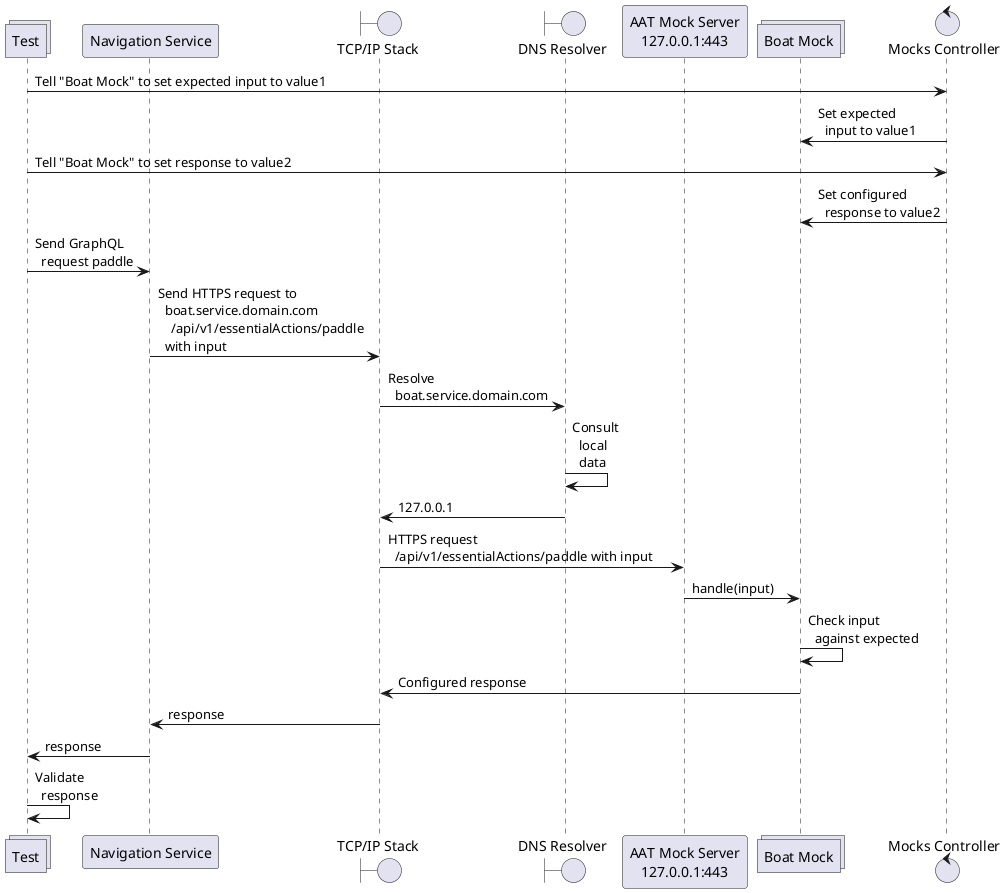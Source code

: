 @startuml mock-sequence

skinparam DefaultFontName Chalkduster
skinparam DefaultMonospacedFontName Monaco

collections "Test" as test
participant "Navigation Service" as system
boundary "TCP/IP Stack" as tcp
boundary "DNS Resolver" as resolver
participant mockServer [
AAT Mock Server
""127.0.0.1:443""
]
collections "Boat Mock" as boatMock
control "Mocks Controller" as mocksController

test -> mocksController: Tell "Boat Mock" to set expected input to ""value1""
mocksController -> boatMock: Set ""expected"" \n  input to ""value1""
test -> mocksController: Tell "Boat Mock" to set response to ""value2""
mocksController -> boatMock: Set configured \n  response to ""value2""

test -> system: Send GraphQL \n  request ""paddle""

system -> tcp: Send HTTPS request to \n  ""boat.service.domain.com""\n    ""/api/v1/essentialActions/paddle""\n  with ""input""
tcp -> resolver : Resolve \n  ""boat.service.domain.com""
resolver -> resolver : Consult \n  local \n  data
resolver -> tcp: ""127.0.0.1""
tcp -> mockServer: HTTPS request \n  ""/api/v1/essentialActions/paddle"" with ""input""
mockServer -> boatMock: ""handle(input)""
boatMock -> boatMock: Check ""input""\n  against ""expected""
boatMock -> tcp: Configured ""response""
tcp -> system: ""response""

system -> test: ""response""
test -> test: Validate \n  ""response""

@enduml
